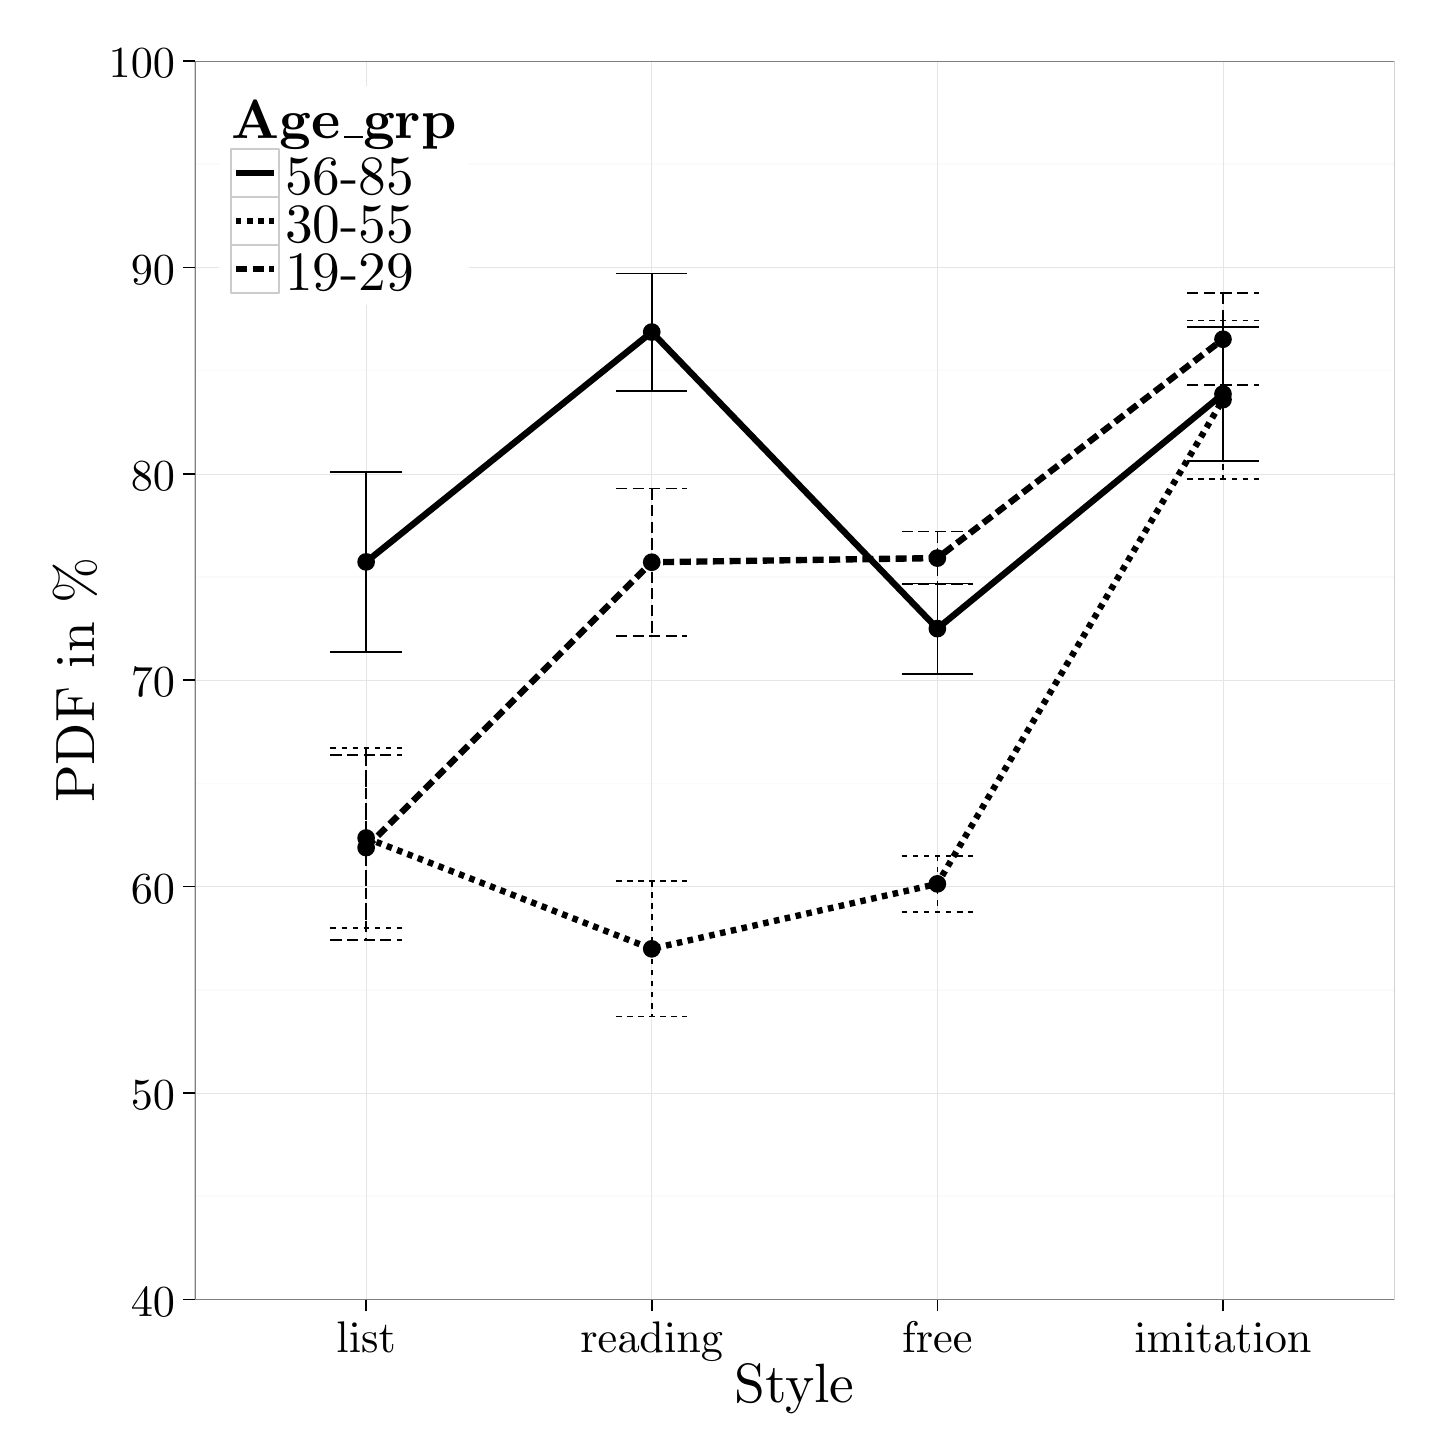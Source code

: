 % Created by tikzDevice version 0.8.1 on 2016-02-09 02:17:39
% !TEX encoding = UTF-8 Unicode
\begin{tikzpicture}[x=1pt,y=1pt]
\definecolor{fillColor}{RGB}{255,255,255}
\path[use as bounding box,fill=fillColor,fill opacity=0.00] (0,0) rectangle (505.89,505.89);
\begin{scope}
\path[clip] (  0.00,  0.00) rectangle (505.89,505.89);
\definecolor{drawColor}{RGB}{255,255,255}
\definecolor{fillColor}{RGB}{255,255,255}

\path[draw=drawColor,line width= 0.6pt,line join=round,line cap=round,fill=fillColor] (  0.00, -0.00) rectangle (505.89,505.89);
\end{scope}
\begin{scope}
\path[clip] ( 60.37, 46.31) rectangle (493.85,493.84);
\definecolor{fillColor}{RGB}{255,255,255}

\path[fill=fillColor] ( 60.37, 46.31) rectangle (493.85,493.84);
\definecolor{drawColor}{gray}{0.98}

\path[draw=drawColor,line width= 0.6pt,line join=round] ( 60.37, 83.60) --
	(493.85, 83.60);

\path[draw=drawColor,line width= 0.6pt,line join=round] ( 60.37,158.19) --
	(493.85,158.19);

\path[draw=drawColor,line width= 0.6pt,line join=round] ( 60.37,232.78) --
	(493.85,232.78);

\path[draw=drawColor,line width= 0.6pt,line join=round] ( 60.37,307.37) --
	(493.85,307.37);

\path[draw=drawColor,line width= 0.6pt,line join=round] ( 60.37,381.96) --
	(493.85,381.96);

\path[draw=drawColor,line width= 0.6pt,line join=round] ( 60.37,456.55) --
	(493.85,456.55);
\definecolor{drawColor}{gray}{0.90}

\path[draw=drawColor,line width= 0.2pt,line join=round] ( 60.37, 46.31) --
	(493.85, 46.31);

\path[draw=drawColor,line width= 0.2pt,line join=round] ( 60.37,120.90) --
	(493.85,120.90);

\path[draw=drawColor,line width= 0.2pt,line join=round] ( 60.37,195.49) --
	(493.85,195.49);

\path[draw=drawColor,line width= 0.2pt,line join=round] ( 60.37,270.08) --
	(493.85,270.08);

\path[draw=drawColor,line width= 0.2pt,line join=round] ( 60.37,344.67) --
	(493.85,344.67);

\path[draw=drawColor,line width= 0.2pt,line join=round] ( 60.37,419.26) --
	(493.85,419.26);

\path[draw=drawColor,line width= 0.2pt,line join=round] ( 60.37,493.84) --
	(493.85,493.84);

\path[draw=drawColor,line width= 0.2pt,line join=round] (122.30, 46.31) --
	(122.30,493.84);

\path[draw=drawColor,line width= 0.2pt,line join=round] (225.50, 46.31) --
	(225.50,493.84);

\path[draw=drawColor,line width= 0.2pt,line join=round] (328.71, 46.31) --
	(328.71,493.84);

\path[draw=drawColor,line width= 0.2pt,line join=round] (431.92, 46.31) --
	(431.92,493.84);
\definecolor{fillColor}{RGB}{0,0,0}

\path[fill=fillColor] (122.30,312.84) circle (  3.20);

\path[fill=fillColor] (122.30,213.08) circle (  3.20);

\path[fill=fillColor] (122.30,209.61) circle (  3.20);

\path[fill=fillColor] (225.50,395.89) circle (  3.20);

\path[fill=fillColor] (225.50,173.02) circle (  3.20);

\path[fill=fillColor] (225.50,312.72) circle (  3.20);

\path[fill=fillColor] (328.71,288.74) circle (  3.20);

\path[fill=fillColor] (328.71,196.50) circle (  3.20);

\path[fill=fillColor] (328.71,314.22) circle (  3.20);

\path[fill=fillColor] (431.92,373.52) circle (  3.20);

\path[fill=fillColor] (431.92,371.48) circle (  3.20);

\path[fill=fillColor] (431.92,393.31) circle (  3.20);
\definecolor{drawColor}{RGB}{0,0,0}

\path[draw=drawColor,line width= 2.3pt,line join=round] (122.30,312.84) --
	(225.50,395.89) --
	(328.71,288.74) --
	(431.92,373.52);

\path[draw=drawColor,line width= 2.3pt,dash pattern=on 2pt off 2pt ,line join=round] (122.30,213.08) --
	(225.50,173.02) --
	(328.71,196.50) --
	(431.92,371.48);

\path[draw=drawColor,line width= 2.3pt,dash pattern=on 4pt off 2pt ,line join=round] (122.30,209.61) --
	(225.50,312.72) --
	(328.71,314.22) --
	(431.92,393.31);

\path[draw=drawColor,line width= 0.6pt,line join=round] (109.40,345.38) --
	(135.20,345.38);

\path[draw=drawColor,line width= 0.6pt,line join=round] (122.30,345.38) --
	(122.30,280.30);

\path[draw=drawColor,line width= 0.6pt,line join=round] (109.40,280.30) --
	(135.20,280.30);

\path[draw=drawColor,line width= 0.6pt,line join=round] (212.60,417.08) --
	(238.41,417.08);

\path[draw=drawColor,line width= 0.6pt,line join=round] (225.50,417.08) --
	(225.50,374.69);

\path[draw=drawColor,line width= 0.6pt,line join=round] (212.60,374.69) --
	(238.41,374.69);

\path[draw=drawColor,line width= 0.6pt,line join=round] (315.81,305.05) --
	(341.61,305.05);

\path[draw=drawColor,line width= 0.6pt,line join=round] (328.71,305.05) --
	(328.71,272.42);

\path[draw=drawColor,line width= 0.6pt,line join=round] (315.81,272.42) --
	(341.61,272.42);

\path[draw=drawColor,line width= 0.6pt,line join=round] (419.02,397.61) --
	(444.82,397.61);

\path[draw=drawColor,line width= 0.6pt,line join=round] (431.92,397.61) --
	(431.92,349.42);

\path[draw=drawColor,line width= 0.6pt,line join=round] (419.02,349.42) --
	(444.82,349.42);

\path[draw=drawColor,line width= 0.6pt,dash pattern=on 2pt off 2pt ,line join=round] (109.40,245.55) --
	(135.20,245.55);

\path[draw=drawColor,line width= 0.6pt,dash pattern=on 2pt off 2pt ,line join=round] (122.30,245.55) --
	(122.30,180.62);

\path[draw=drawColor,line width= 0.6pt,dash pattern=on 2pt off 2pt ,line join=round] (109.40,180.62) --
	(135.20,180.62);

\path[draw=drawColor,line width= 0.6pt,dash pattern=on 2pt off 2pt ,line join=round] (212.60,197.45) --
	(238.41,197.45);

\path[draw=drawColor,line width= 0.6pt,dash pattern=on 2pt off 2pt ,line join=round] (225.50,197.45) --
	(225.50,148.58);

\path[draw=drawColor,line width= 0.6pt,dash pattern=on 2pt off 2pt ,line join=round] (212.60,148.58) --
	(238.41,148.58);

\path[draw=drawColor,line width= 0.6pt,dash pattern=on 2pt off 2pt ,line join=round] (315.81,206.66) --
	(341.61,206.66);

\path[draw=drawColor,line width= 0.6pt,dash pattern=on 2pt off 2pt ,line join=round] (328.71,206.66) --
	(328.71,186.33);

\path[draw=drawColor,line width= 0.6pt,dash pattern=on 2pt off 2pt ,line join=round] (315.81,186.33) --
	(341.61,186.33);

\path[draw=drawColor,line width= 0.6pt,dash pattern=on 2pt off 2pt ,line join=round] (419.02,400.11) --
	(444.82,400.11);

\path[draw=drawColor,line width= 0.6pt,dash pattern=on 2pt off 2pt ,line join=round] (431.92,400.11) --
	(431.92,342.84);

\path[draw=drawColor,line width= 0.6pt,dash pattern=on 2pt off 2pt ,line join=round] (419.02,342.84) --
	(444.82,342.84);

\path[draw=drawColor,line width= 0.6pt,dash pattern=on 4pt off 2pt ,line join=round] (109.40,243.10) --
	(135.20,243.10);

\path[draw=drawColor,line width= 0.6pt,dash pattern=on 4pt off 2pt ,line join=round] (122.30,243.10) --
	(122.30,176.12);

\path[draw=drawColor,line width= 0.6pt,dash pattern=on 4pt off 2pt ,line join=round] (109.40,176.12) --
	(135.20,176.12);

\path[draw=drawColor,line width= 0.6pt,dash pattern=on 4pt off 2pt ,line join=round] (212.60,339.32) --
	(238.41,339.32);

\path[draw=drawColor,line width= 0.6pt,dash pattern=on 4pt off 2pt ,line join=round] (225.50,339.32) --
	(225.50,286.13);

\path[draw=drawColor,line width= 0.6pt,dash pattern=on 4pt off 2pt ,line join=round] (212.60,286.13) --
	(238.41,286.13);

\path[draw=drawColor,line width= 0.6pt,dash pattern=on 4pt off 2pt ,line join=round] (315.81,323.80) --
	(341.61,323.80);

\path[draw=drawColor,line width= 0.6pt,dash pattern=on 4pt off 2pt ,line join=round] (328.71,323.80) --
	(328.71,304.63);

\path[draw=drawColor,line width= 0.6pt,dash pattern=on 4pt off 2pt ,line join=round] (315.81,304.63) --
	(341.61,304.63);

\path[draw=drawColor,line width= 0.6pt,dash pattern=on 4pt off 2pt ,line join=round] (419.02,409.92) --
	(444.82,409.92);

\path[draw=drawColor,line width= 0.6pt,dash pattern=on 4pt off 2pt ,line join=round] (431.92,409.92) --
	(431.92,376.70);

\path[draw=drawColor,line width= 0.6pt,dash pattern=on 4pt off 2pt ,line join=round] (419.02,376.70) --
	(444.82,376.70);
\definecolor{drawColor}{gray}{0.50}

\path[draw=drawColor,line width= 0.6pt,line join=round,line cap=round] ( 60.37, 46.31) rectangle (493.85,493.84);
\end{scope}
\begin{scope}
\path[clip] (  0.00,  0.00) rectangle (505.89,505.89);
\definecolor{drawColor}{RGB}{0,0,0}

\node[text=drawColor,anchor=base east,inner sep=0pt, outer sep=0pt, scale=  1.60] at ( 53.26, 40.27) {40};

\node[text=drawColor,anchor=base east,inner sep=0pt, outer sep=0pt, scale=  1.60] at ( 53.26,114.86) {50};

\node[text=drawColor,anchor=base east,inner sep=0pt, outer sep=0pt, scale=  1.60] at ( 53.26,189.45) {60};

\node[text=drawColor,anchor=base east,inner sep=0pt, outer sep=0pt, scale=  1.60] at ( 53.26,264.04) {70};

\node[text=drawColor,anchor=base east,inner sep=0pt, outer sep=0pt, scale=  1.60] at ( 53.26,338.63) {80};

\node[text=drawColor,anchor=base east,inner sep=0pt, outer sep=0pt, scale=  1.60] at ( 53.26,413.22) {90};

\node[text=drawColor,anchor=base east,inner sep=0pt, outer sep=0pt, scale=  1.60] at ( 53.26,487.81) {100};
\end{scope}
\begin{scope}
\path[clip] (  0.00,  0.00) rectangle (505.89,505.89);
\definecolor{drawColor}{RGB}{0,0,0}

\path[draw=drawColor,line width= 0.6pt,line join=round] ( 56.10, 46.31) --
	( 60.37, 46.31);

\path[draw=drawColor,line width= 0.6pt,line join=round] ( 56.10,120.90) --
	( 60.37,120.90);

\path[draw=drawColor,line width= 0.6pt,line join=round] ( 56.10,195.49) --
	( 60.37,195.49);

\path[draw=drawColor,line width= 0.6pt,line join=round] ( 56.10,270.08) --
	( 60.37,270.08);

\path[draw=drawColor,line width= 0.6pt,line join=round] ( 56.10,344.67) --
	( 60.37,344.67);

\path[draw=drawColor,line width= 0.6pt,line join=round] ( 56.10,419.26) --
	( 60.37,419.26);

\path[draw=drawColor,line width= 0.6pt,line join=round] ( 56.10,493.84) --
	( 60.37,493.84);
\end{scope}
\begin{scope}
\path[clip] (  0.00,  0.00) rectangle (505.89,505.89);
\definecolor{drawColor}{RGB}{0,0,0}

\path[draw=drawColor,line width= 0.6pt,line join=round] (122.30, 42.04) --
	(122.30, 46.31);

\path[draw=drawColor,line width= 0.6pt,line join=round] (225.50, 42.04) --
	(225.50, 46.31);

\path[draw=drawColor,line width= 0.6pt,line join=round] (328.71, 42.04) --
	(328.71, 46.31);

\path[draw=drawColor,line width= 0.6pt,line join=round] (431.92, 42.04) --
	(431.92, 46.31);
\end{scope}
\begin{scope}
\path[clip] (  0.00,  0.00) rectangle (505.89,505.89);
\definecolor{drawColor}{RGB}{0,0,0}

\node[text=drawColor,anchor=base,inner sep=0pt, outer sep=0pt, scale=  1.60] at (122.30, 27.13) {list};

\node[text=drawColor,anchor=base,inner sep=0pt, outer sep=0pt, scale=  1.60] at (225.50, 27.13) {reading};

\node[text=drawColor,anchor=base,inner sep=0pt, outer sep=0pt, scale=  1.60] at (328.71, 27.13) {free};

\node[text=drawColor,anchor=base,inner sep=0pt, outer sep=0pt, scale=  1.60] at (431.92, 27.13) {imitation};
\end{scope}
\begin{scope}
\path[clip] (  0.00,  0.00) rectangle (505.89,505.89);
\definecolor{drawColor}{RGB}{0,0,0}

\node[text=drawColor,anchor=base,inner sep=0pt, outer sep=0pt, scale=  2.00] at (277.11,  9.03) {Style};
\end{scope}
\begin{scope}
\path[clip] (  0.00,  0.00) rectangle (505.89,505.89);
\definecolor{drawColor}{RGB}{0,0,0}

\node[text=drawColor,rotate= 90.00,anchor=base,inner sep=0pt, outer sep=0pt, scale=  2.00] at ( 24.12,270.08) {PDF in {\%}};
\end{scope}
\begin{scope}
\path[clip] (  0.00,  0.00) rectangle (505.89,505.89);
\definecolor{fillColor}{RGB}{255,255,255}

\path[fill=fillColor] ( 69.24,405.66) rectangle (159.40,484.98);
\end{scope}
\begin{scope}
\path[clip] (  0.00,  0.00) rectangle (505.89,505.89);
\definecolor{drawColor}{RGB}{0,0,0}

\node[text=drawColor,anchor=base west,inner sep=0pt, outer sep=0pt, scale=  2.00] at ( 73.51,465.96) {\bfseries Age{\_{}}grp};
\end{scope}
\begin{scope}
\path[clip] (  0.00,  0.00) rectangle (505.89,505.89);
\definecolor{drawColor}{gray}{0.80}
\definecolor{fillColor}{RGB}{255,255,255}

\path[draw=drawColor,line width= 0.6pt,line join=round,line cap=round,fill=fillColor] ( 73.51,444.61) rectangle ( 90.85,461.96);
\end{scope}
\begin{scope}
\path[clip] (  0.00,  0.00) rectangle (505.89,505.89);
\definecolor{drawColor}{RGB}{0,0,0}

\path[draw=drawColor,line width= 2.3pt,line join=round] ( 75.24,453.29) -- ( 89.12,453.29);
\end{scope}
\begin{scope}
\path[clip] (  0.00,  0.00) rectangle (505.89,505.89);
\definecolor{drawColor}{RGB}{0,0,0}

\path[draw=drawColor,line width= 0.6pt,line join=round] ( 75.24,453.29) -- ( 89.12,453.29);
\end{scope}
\begin{scope}
\path[clip] (  0.00,  0.00) rectangle (505.89,505.89);
\definecolor{drawColor}{gray}{0.80}
\definecolor{fillColor}{RGB}{255,255,255}

\path[draw=drawColor,line width= 0.6pt,line join=round,line cap=round,fill=fillColor] ( 73.51,427.27) rectangle ( 90.85,444.61);
\end{scope}
\begin{scope}
\path[clip] (  0.00,  0.00) rectangle (505.89,505.89);
\definecolor{drawColor}{RGB}{0,0,0}

\path[draw=drawColor,line width= 2.3pt,dash pattern=on 2pt off 2pt ,line join=round] ( 75.24,435.94) -- ( 89.12,435.94);
\end{scope}
\begin{scope}
\path[clip] (  0.00,  0.00) rectangle (505.89,505.89);
\definecolor{drawColor}{RGB}{0,0,0}

\path[draw=drawColor,line width= 0.6pt,dash pattern=on 2pt off 2pt ,line join=round] ( 75.24,435.94) -- ( 89.12,435.94);
\end{scope}
\begin{scope}
\path[clip] (  0.00,  0.00) rectangle (505.89,505.89);
\definecolor{drawColor}{gray}{0.80}
\definecolor{fillColor}{RGB}{255,255,255}

\path[draw=drawColor,line width= 0.6pt,line join=round,line cap=round,fill=fillColor] ( 73.51,409.92) rectangle ( 90.85,427.27);
\end{scope}
\begin{scope}
\path[clip] (  0.00,  0.00) rectangle (505.89,505.89);
\definecolor{drawColor}{RGB}{0,0,0}

\path[draw=drawColor,line width= 2.3pt,dash pattern=on 4pt off 2pt ,line join=round] ( 75.24,418.60) -- ( 89.12,418.60);
\end{scope}
\begin{scope}
\path[clip] (  0.00,  0.00) rectangle (505.89,505.89);
\definecolor{drawColor}{RGB}{0,0,0}

\path[draw=drawColor,line width= 0.6pt,dash pattern=on 4pt off 2pt ,line join=round] ( 75.24,418.60) -- ( 89.12,418.60);
\end{scope}
\begin{scope}
\path[clip] (  0.00,  0.00) rectangle (505.89,505.89);
\definecolor{drawColor}{RGB}{0,0,0}

\node[text=drawColor,anchor=base west,inner sep=0pt, outer sep=0pt, scale=  2.00] at ( 93.02,445.75) {56-85};
\end{scope}
\begin{scope}
\path[clip] (  0.00,  0.00) rectangle (505.89,505.89);
\definecolor{drawColor}{RGB}{0,0,0}

\node[text=drawColor,anchor=base west,inner sep=0pt, outer sep=0pt, scale=  2.00] at ( 93.02,428.40) {30-55};
\end{scope}
\begin{scope}
\path[clip] (  0.00,  0.00) rectangle (505.89,505.89);
\definecolor{drawColor}{RGB}{0,0,0}

\node[text=drawColor,anchor=base west,inner sep=0pt, outer sep=0pt, scale=  2.00] at ( 93.02,411.06) {19-29};
\end{scope}
\end{tikzpicture}
